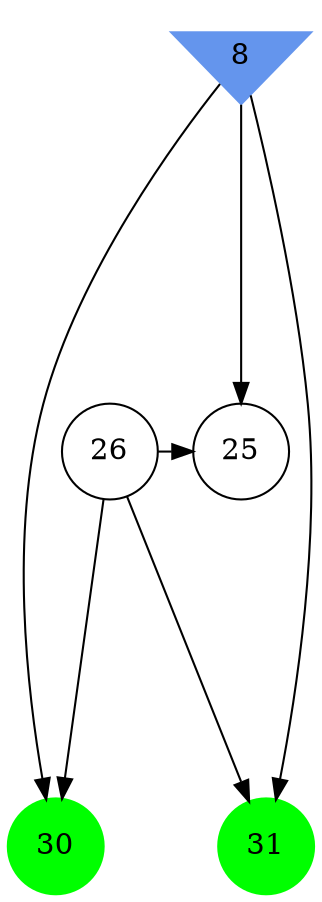 digraph brain {
	ranksep=2.0;
	8 [shape=invtriangle,style=filled,color=cornflowerblue];
	25 [shape=circle,color=black];
	26 [shape=circle,color=black];
	30 [shape=circle,style=filled,color=green];
	31 [shape=circle,style=filled,color=green];
	8	->	30;
	8	->	31;
	8	->	25;
	26	->	30;
	26	->	31;
	26	->	25;
	{ rank=same; 8; }
	{ rank=same; 25; 26; }
	{ rank=same; 30; 31; }
}
